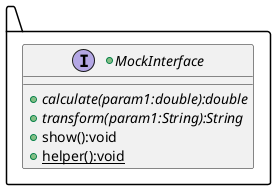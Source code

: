 @startuml
package .. {
	+interface MockInterface{
	+{abstract}calculate(param1:double):double
	+{abstract}transform(param1:String):String
	+show():void
	+{static}helper():void
	}

}
@enduml